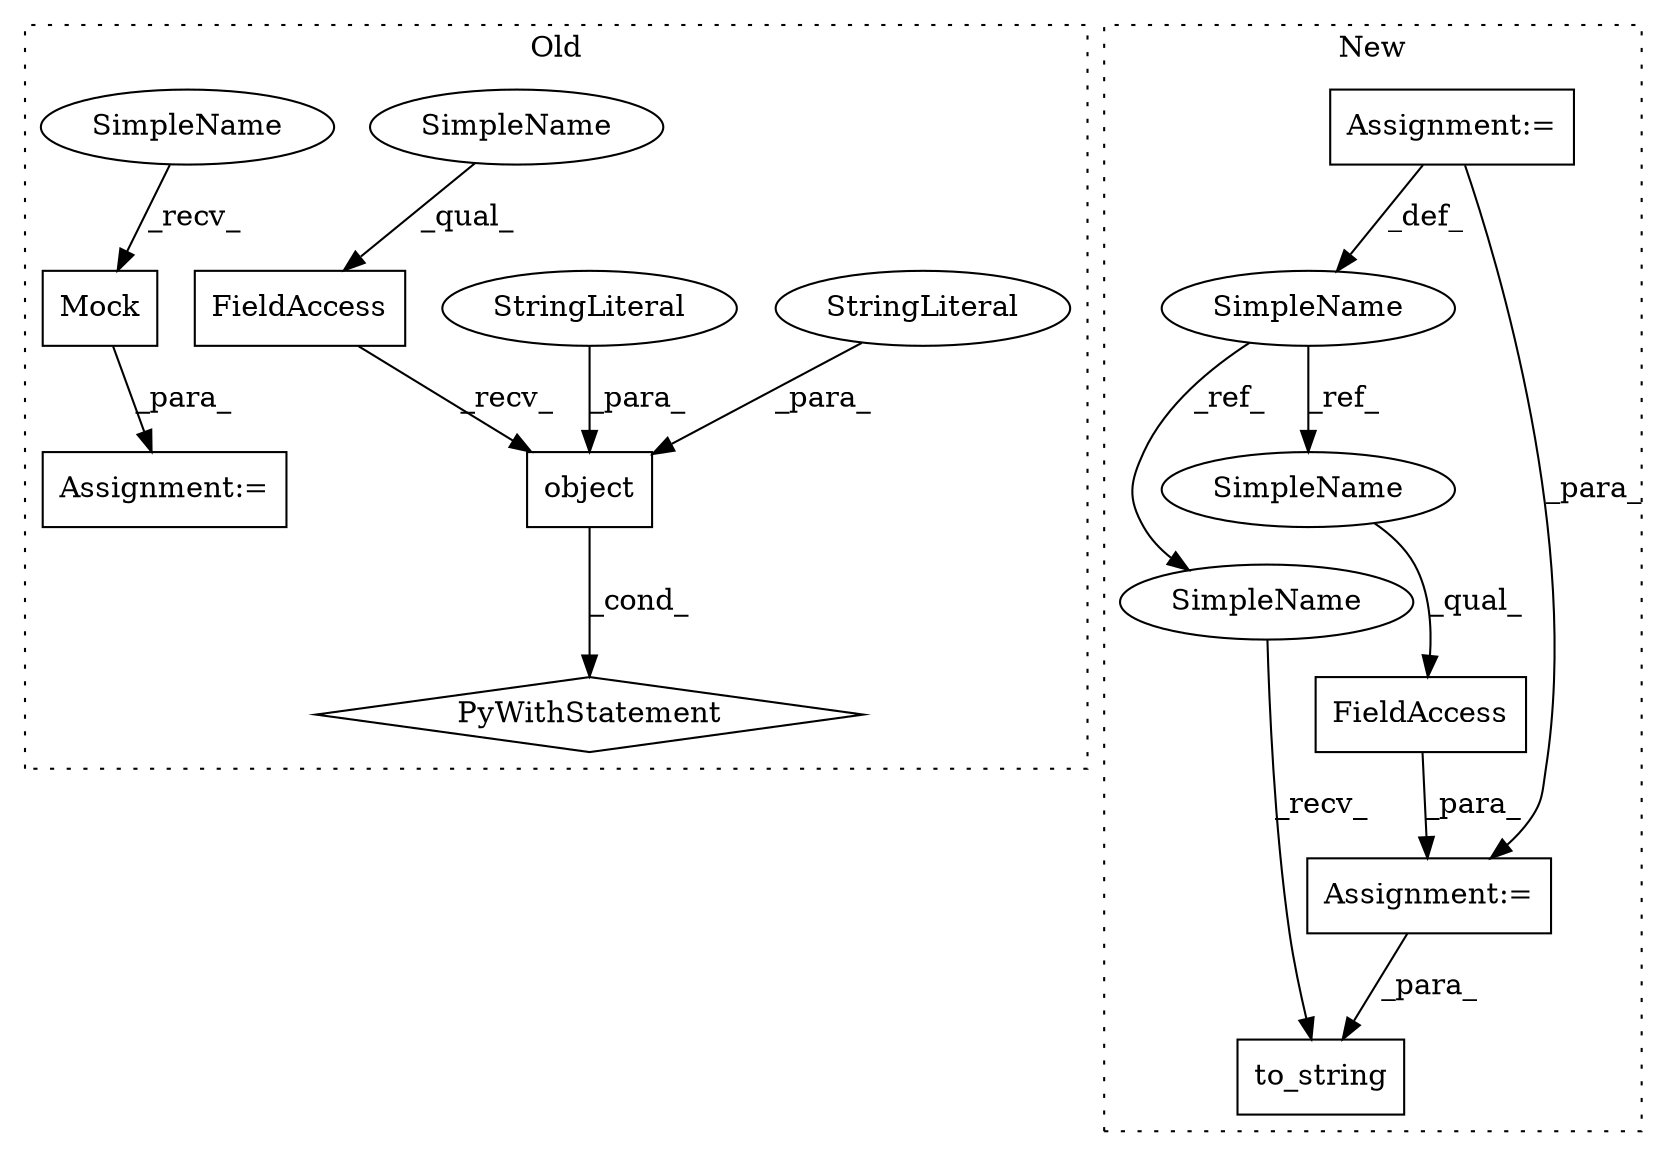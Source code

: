 digraph G {
subgraph cluster0 {
1 [label="object" a="32" s="12266,12314" l="7,1" shape="box"];
3 [label="PyWithStatement" a="104" s="12745,12767" l="10,2" shape="diamond"];
4 [label="StringLiteral" a="45" s="12284" l="11" shape="ellipse"];
5 [label="StringLiteral" a="45" s="12296" l="18" shape="ellipse"];
8 [label="FieldAccess" a="22" s="12255" l="10" shape="box"];
10 [label="Mock" a="32" s="12123" l="6" shape="box"];
11 [label="Assignment:=" a="7" s="12117" l="1" shape="box"];
13 [label="SimpleName" a="42" s="12255" l="4" shape="ellipse"];
14 [label="SimpleName" a="42" s="12118" l="4" shape="ellipse"];
label = "Old";
style="dotted";
}
subgraph cluster1 {
2 [label="to_string" a="32" s="12109,12130" l="10,1" shape="box"];
6 [label="SimpleName" a="42" s="11209" l="10" shape="ellipse"];
7 [label="FieldAccess" a="22" s="11859" l="14" shape="box"];
9 [label="Assignment:=" a="7" s="11209" l="10" shape="box"];
12 [label="Assignment:=" a="7" s="11858" l="1" shape="box"];
15 [label="SimpleName" a="42" s="12098" l="10" shape="ellipse"];
16 [label="SimpleName" a="42" s="11859" l="10" shape="ellipse"];
label = "New";
style="dotted";
}
1 -> 3 [label="_cond_"];
4 -> 1 [label="_para_"];
5 -> 1 [label="_para_"];
6 -> 16 [label="_ref_"];
6 -> 15 [label="_ref_"];
7 -> 12 [label="_para_"];
8 -> 1 [label="_recv_"];
9 -> 12 [label="_para_"];
9 -> 6 [label="_def_"];
10 -> 11 [label="_para_"];
12 -> 2 [label="_para_"];
13 -> 8 [label="_qual_"];
14 -> 10 [label="_recv_"];
15 -> 2 [label="_recv_"];
16 -> 7 [label="_qual_"];
}